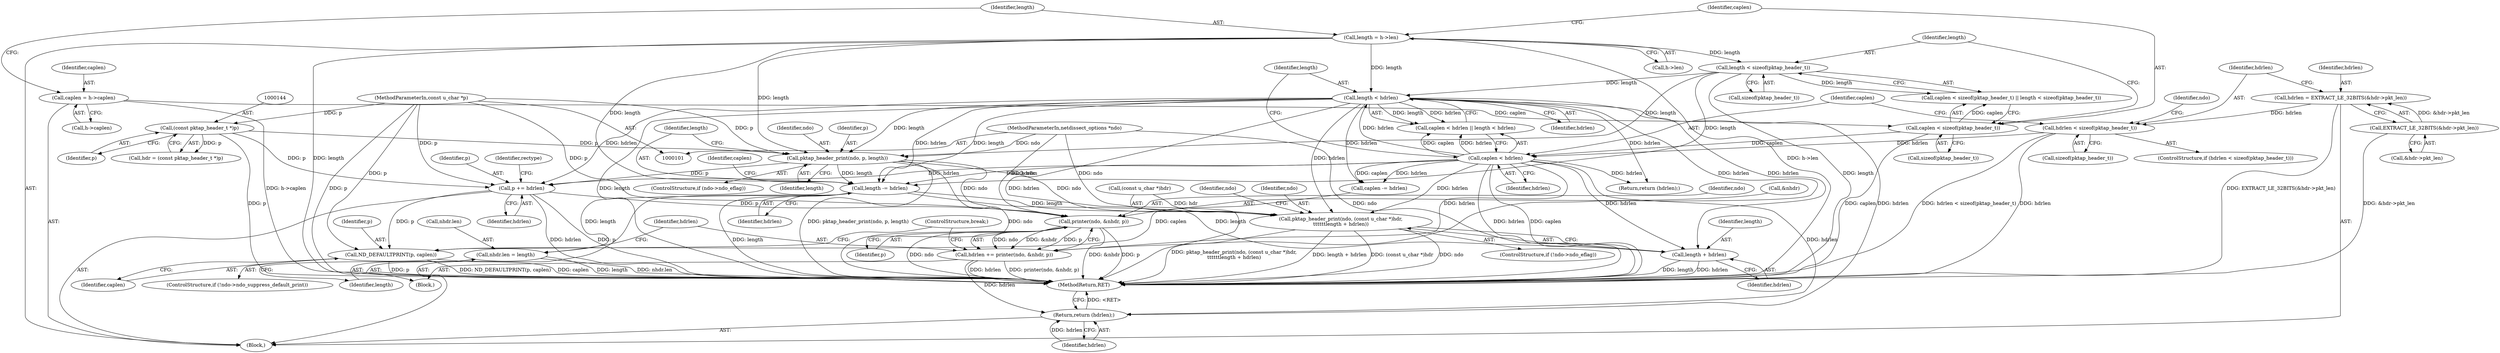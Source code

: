 digraph "0_tcpdump_ca336198e8bebccc18502de27672fdbd6eb34856@pointer" {
"1000191" [label="(Call,pktap_header_print(ndo, p, length))"];
"1000102" [label="(MethodParameterIn,netdissect_options *ndo)"];
"1000143" [label="(Call,(const pktap_header_t *)p)"];
"1000104" [label="(MethodParameterIn,const u_char *p)"];
"1000130" [label="(Call,length < sizeof(pktap_header_t))"];
"1000116" [label="(Call,length = h->len)"];
"1000177" [label="(Call,length < hdrlen)"];
"1000174" [label="(Call,caplen < hdrlen)"];
"1000126" [label="(Call,caplen < sizeof(pktap_header_t))"];
"1000110" [label="(Call,caplen = h->caplen)"];
"1000161" [label="(Call,hdrlen < sizeof(pktap_header_t))"];
"1000153" [label="(Call,hdrlen = EXTRACT_LE_32BITS(&hdr->pkt_len))"];
"1000155" [label="(Call,EXTRACT_LE_32BITS(&hdr->pkt_len))"];
"1000195" [label="(Call,length -= hdrlen)"];
"1000238" [label="(Call,nhdr.len = length)"];
"1000257" [label="(Call,pktap_header_print(ndo, (const u_char *)hdr,\n\t\t\t\t\t\tlength + hdrlen))"];
"1000262" [label="(Call,length + hdrlen)"];
"1000201" [label="(Call,p += hdrlen)"];
"1000245" [label="(Call,printer(ndo, &nhdr, p))"];
"1000243" [label="(Call,hdrlen += printer(ndo, &nhdr, p))"];
"1000274" [label="(Return,return (hdrlen);)"];
"1000270" [label="(Call,ND_DEFAULTPRINT(p, caplen))"];
"1000246" [label="(Identifier,ndo)"];
"1000175" [label="(Identifier,caplen)"];
"1000244" [label="(Identifier,hdrlen)"];
"1000154" [label="(Identifier,hdrlen)"];
"1000195" [label="(Call,length -= hdrlen)"];
"1000141" [label="(Call,hdr = (const pktap_header_t *)p)"];
"1000228" [label="(Block,)"];
"1000162" [label="(Identifier,hdrlen)"];
"1000259" [label="(Call,(const u_char *)hdr)"];
"1000117" [label="(Identifier,length)"];
"1000205" [label="(Identifier,rectype)"];
"1000249" [label="(Identifier,p)"];
"1000105" [label="(Block,)"];
"1000268" [label="(Identifier,ndo)"];
"1000272" [label="(Identifier,caplen)"];
"1000110" [label="(Call,caplen = h->caplen)"];
"1000153" [label="(Call,hdrlen = EXTRACT_LE_32BITS(&hdr->pkt_len))"];
"1000168" [label="(Identifier,ndo)"];
"1000156" [label="(Call,&hdr->pkt_len)"];
"1000242" [label="(Identifier,length)"];
"1000163" [label="(Call,sizeof(pktap_header_t))"];
"1000273" [label="(ControlStructure,break;)"];
"1000118" [label="(Call,h->len)"];
"1000173" [label="(Call,caplen < hdrlen || length < hdrlen)"];
"1000155" [label="(Call,EXTRACT_LE_32BITS(&hdr->pkt_len))"];
"1000265" [label="(ControlStructure,if (!ndo->ndo_suppress_default_print))"];
"1000203" [label="(Identifier,hdrlen)"];
"1000161" [label="(Call,hdrlen < sizeof(pktap_header_t))"];
"1000176" [label="(Identifier,hdrlen)"];
"1000177" [label="(Call,length < hdrlen)"];
"1000270" [label="(Call,ND_DEFAULTPRINT(p, caplen))"];
"1000258" [label="(Identifier,ndo)"];
"1000192" [label="(Identifier,ndo)"];
"1000257" [label="(Call,pktap_header_print(ndo, (const u_char *)hdr,\n\t\t\t\t\t\tlength + hdrlen))"];
"1000239" [label="(Call,nhdr.len)"];
"1000111" [label="(Identifier,caplen)"];
"1000174" [label="(Call,caplen < hdrlen)"];
"1000160" [label="(ControlStructure,if (hdrlen < sizeof(pktap_header_t)))"];
"1000275" [label="(Identifier,hdrlen)"];
"1000185" [label="(Return,return (hdrlen);)"];
"1000131" [label="(Identifier,length)"];
"1000112" [label="(Call,h->caplen)"];
"1000198" [label="(Call,caplen -= hdrlen)"];
"1000252" [label="(ControlStructure,if (!ndo->ndo_eflag))"];
"1000274" [label="(Return,return (hdrlen);)"];
"1000202" [label="(Identifier,p)"];
"1000197" [label="(Identifier,hdrlen)"];
"1000145" [label="(Identifier,p)"];
"1000276" [label="(MethodReturn,RET)"];
"1000104" [label="(MethodParameterIn,const u_char *p)"];
"1000193" [label="(Identifier,p)"];
"1000187" [label="(ControlStructure,if (ndo->ndo_eflag))"];
"1000128" [label="(Call,sizeof(pktap_header_t))"];
"1000271" [label="(Identifier,p)"];
"1000126" [label="(Call,caplen < sizeof(pktap_header_t))"];
"1000196" [label="(Identifier,length)"];
"1000199" [label="(Identifier,caplen)"];
"1000102" [label="(MethodParameterIn,netdissect_options *ndo)"];
"1000201" [label="(Call,p += hdrlen)"];
"1000125" [label="(Call,caplen < sizeof(pktap_header_t) || length < sizeof(pktap_header_t))"];
"1000132" [label="(Call,sizeof(pktap_header_t))"];
"1000116" [label="(Call,length = h->len)"];
"1000178" [label="(Identifier,length)"];
"1000238" [label="(Call,nhdr.len = length)"];
"1000263" [label="(Identifier,length)"];
"1000127" [label="(Identifier,caplen)"];
"1000247" [label="(Call,&nhdr)"];
"1000191" [label="(Call,pktap_header_print(ndo, p, length))"];
"1000264" [label="(Identifier,hdrlen)"];
"1000130" [label="(Call,length < sizeof(pktap_header_t))"];
"1000143" [label="(Call,(const pktap_header_t *)p)"];
"1000245" [label="(Call,printer(ndo, &nhdr, p))"];
"1000243" [label="(Call,hdrlen += printer(ndo, &nhdr, p))"];
"1000194" [label="(Identifier,length)"];
"1000179" [label="(Identifier,hdrlen)"];
"1000262" [label="(Call,length + hdrlen)"];
"1000191" -> "1000187"  [label="AST: "];
"1000191" -> "1000194"  [label="CFG: "];
"1000192" -> "1000191"  [label="AST: "];
"1000193" -> "1000191"  [label="AST: "];
"1000194" -> "1000191"  [label="AST: "];
"1000196" -> "1000191"  [label="CFG: "];
"1000191" -> "1000276"  [label="DDG: pktap_header_print(ndo, p, length)"];
"1000191" -> "1000276"  [label="DDG: ndo"];
"1000102" -> "1000191"  [label="DDG: ndo"];
"1000143" -> "1000191"  [label="DDG: p"];
"1000104" -> "1000191"  [label="DDG: p"];
"1000130" -> "1000191"  [label="DDG: length"];
"1000177" -> "1000191"  [label="DDG: length"];
"1000116" -> "1000191"  [label="DDG: length"];
"1000191" -> "1000195"  [label="DDG: length"];
"1000191" -> "1000201"  [label="DDG: p"];
"1000191" -> "1000245"  [label="DDG: ndo"];
"1000191" -> "1000257"  [label="DDG: ndo"];
"1000102" -> "1000101"  [label="AST: "];
"1000102" -> "1000276"  [label="DDG: ndo"];
"1000102" -> "1000245"  [label="DDG: ndo"];
"1000102" -> "1000257"  [label="DDG: ndo"];
"1000143" -> "1000141"  [label="AST: "];
"1000143" -> "1000145"  [label="CFG: "];
"1000144" -> "1000143"  [label="AST: "];
"1000145" -> "1000143"  [label="AST: "];
"1000141" -> "1000143"  [label="CFG: "];
"1000143" -> "1000276"  [label="DDG: p"];
"1000143" -> "1000141"  [label="DDG: p"];
"1000104" -> "1000143"  [label="DDG: p"];
"1000143" -> "1000201"  [label="DDG: p"];
"1000104" -> "1000101"  [label="AST: "];
"1000104" -> "1000276"  [label="DDG: p"];
"1000104" -> "1000201"  [label="DDG: p"];
"1000104" -> "1000245"  [label="DDG: p"];
"1000104" -> "1000270"  [label="DDG: p"];
"1000130" -> "1000125"  [label="AST: "];
"1000130" -> "1000132"  [label="CFG: "];
"1000131" -> "1000130"  [label="AST: "];
"1000132" -> "1000130"  [label="AST: "];
"1000125" -> "1000130"  [label="CFG: "];
"1000130" -> "1000276"  [label="DDG: length"];
"1000130" -> "1000125"  [label="DDG: length"];
"1000116" -> "1000130"  [label="DDG: length"];
"1000130" -> "1000177"  [label="DDG: length"];
"1000130" -> "1000195"  [label="DDG: length"];
"1000116" -> "1000105"  [label="AST: "];
"1000116" -> "1000118"  [label="CFG: "];
"1000117" -> "1000116"  [label="AST: "];
"1000118" -> "1000116"  [label="AST: "];
"1000127" -> "1000116"  [label="CFG: "];
"1000116" -> "1000276"  [label="DDG: length"];
"1000116" -> "1000276"  [label="DDG: h->len"];
"1000116" -> "1000177"  [label="DDG: length"];
"1000116" -> "1000195"  [label="DDG: length"];
"1000177" -> "1000173"  [label="AST: "];
"1000177" -> "1000179"  [label="CFG: "];
"1000178" -> "1000177"  [label="AST: "];
"1000179" -> "1000177"  [label="AST: "];
"1000173" -> "1000177"  [label="CFG: "];
"1000177" -> "1000276"  [label="DDG: length"];
"1000177" -> "1000276"  [label="DDG: hdrlen"];
"1000177" -> "1000173"  [label="DDG: length"];
"1000177" -> "1000173"  [label="DDG: hdrlen"];
"1000174" -> "1000177"  [label="DDG: hdrlen"];
"1000177" -> "1000185"  [label="DDG: hdrlen"];
"1000177" -> "1000195"  [label="DDG: hdrlen"];
"1000177" -> "1000195"  [label="DDG: length"];
"1000177" -> "1000198"  [label="DDG: hdrlen"];
"1000177" -> "1000201"  [label="DDG: hdrlen"];
"1000177" -> "1000243"  [label="DDG: hdrlen"];
"1000177" -> "1000257"  [label="DDG: hdrlen"];
"1000177" -> "1000262"  [label="DDG: hdrlen"];
"1000177" -> "1000274"  [label="DDG: hdrlen"];
"1000174" -> "1000173"  [label="AST: "];
"1000174" -> "1000176"  [label="CFG: "];
"1000175" -> "1000174"  [label="AST: "];
"1000176" -> "1000174"  [label="AST: "];
"1000178" -> "1000174"  [label="CFG: "];
"1000173" -> "1000174"  [label="CFG: "];
"1000174" -> "1000276"  [label="DDG: hdrlen"];
"1000174" -> "1000276"  [label="DDG: caplen"];
"1000174" -> "1000173"  [label="DDG: caplen"];
"1000174" -> "1000173"  [label="DDG: hdrlen"];
"1000126" -> "1000174"  [label="DDG: caplen"];
"1000161" -> "1000174"  [label="DDG: hdrlen"];
"1000174" -> "1000185"  [label="DDG: hdrlen"];
"1000174" -> "1000195"  [label="DDG: hdrlen"];
"1000174" -> "1000198"  [label="DDG: hdrlen"];
"1000174" -> "1000198"  [label="DDG: caplen"];
"1000174" -> "1000201"  [label="DDG: hdrlen"];
"1000174" -> "1000243"  [label="DDG: hdrlen"];
"1000174" -> "1000257"  [label="DDG: hdrlen"];
"1000174" -> "1000262"  [label="DDG: hdrlen"];
"1000174" -> "1000274"  [label="DDG: hdrlen"];
"1000126" -> "1000125"  [label="AST: "];
"1000126" -> "1000128"  [label="CFG: "];
"1000127" -> "1000126"  [label="AST: "];
"1000128" -> "1000126"  [label="AST: "];
"1000131" -> "1000126"  [label="CFG: "];
"1000125" -> "1000126"  [label="CFG: "];
"1000126" -> "1000276"  [label="DDG: caplen"];
"1000126" -> "1000125"  [label="DDG: caplen"];
"1000110" -> "1000126"  [label="DDG: caplen"];
"1000110" -> "1000105"  [label="AST: "];
"1000110" -> "1000112"  [label="CFG: "];
"1000111" -> "1000110"  [label="AST: "];
"1000112" -> "1000110"  [label="AST: "];
"1000117" -> "1000110"  [label="CFG: "];
"1000110" -> "1000276"  [label="DDG: h->caplen"];
"1000161" -> "1000160"  [label="AST: "];
"1000161" -> "1000163"  [label="CFG: "];
"1000162" -> "1000161"  [label="AST: "];
"1000163" -> "1000161"  [label="AST: "];
"1000168" -> "1000161"  [label="CFG: "];
"1000175" -> "1000161"  [label="CFG: "];
"1000161" -> "1000276"  [label="DDG: hdrlen"];
"1000161" -> "1000276"  [label="DDG: hdrlen < sizeof(pktap_header_t)"];
"1000153" -> "1000161"  [label="DDG: hdrlen"];
"1000153" -> "1000105"  [label="AST: "];
"1000153" -> "1000155"  [label="CFG: "];
"1000154" -> "1000153"  [label="AST: "];
"1000155" -> "1000153"  [label="AST: "];
"1000162" -> "1000153"  [label="CFG: "];
"1000153" -> "1000276"  [label="DDG: EXTRACT_LE_32BITS(&hdr->pkt_len)"];
"1000155" -> "1000153"  [label="DDG: &hdr->pkt_len"];
"1000155" -> "1000156"  [label="CFG: "];
"1000156" -> "1000155"  [label="AST: "];
"1000155" -> "1000276"  [label="DDG: &hdr->pkt_len"];
"1000195" -> "1000105"  [label="AST: "];
"1000195" -> "1000197"  [label="CFG: "];
"1000196" -> "1000195"  [label="AST: "];
"1000197" -> "1000195"  [label="AST: "];
"1000199" -> "1000195"  [label="CFG: "];
"1000195" -> "1000276"  [label="DDG: length"];
"1000195" -> "1000238"  [label="DDG: length"];
"1000195" -> "1000257"  [label="DDG: length"];
"1000195" -> "1000262"  [label="DDG: length"];
"1000238" -> "1000228"  [label="AST: "];
"1000238" -> "1000242"  [label="CFG: "];
"1000239" -> "1000238"  [label="AST: "];
"1000242" -> "1000238"  [label="AST: "];
"1000244" -> "1000238"  [label="CFG: "];
"1000238" -> "1000276"  [label="DDG: nhdr.len"];
"1000238" -> "1000276"  [label="DDG: length"];
"1000257" -> "1000252"  [label="AST: "];
"1000257" -> "1000262"  [label="CFG: "];
"1000258" -> "1000257"  [label="AST: "];
"1000259" -> "1000257"  [label="AST: "];
"1000262" -> "1000257"  [label="AST: "];
"1000268" -> "1000257"  [label="CFG: "];
"1000257" -> "1000276"  [label="DDG: length + hdrlen"];
"1000257" -> "1000276"  [label="DDG: (const u_char *)hdr"];
"1000257" -> "1000276"  [label="DDG: ndo"];
"1000257" -> "1000276"  [label="DDG: pktap_header_print(ndo, (const u_char *)hdr,\n\t\t\t\t\t\tlength + hdrlen)"];
"1000259" -> "1000257"  [label="DDG: hdr"];
"1000262" -> "1000264"  [label="CFG: "];
"1000263" -> "1000262"  [label="AST: "];
"1000264" -> "1000262"  [label="AST: "];
"1000262" -> "1000276"  [label="DDG: length"];
"1000262" -> "1000276"  [label="DDG: hdrlen"];
"1000201" -> "1000105"  [label="AST: "];
"1000201" -> "1000203"  [label="CFG: "];
"1000202" -> "1000201"  [label="AST: "];
"1000203" -> "1000201"  [label="AST: "];
"1000205" -> "1000201"  [label="CFG: "];
"1000201" -> "1000276"  [label="DDG: hdrlen"];
"1000201" -> "1000276"  [label="DDG: p"];
"1000201" -> "1000245"  [label="DDG: p"];
"1000201" -> "1000270"  [label="DDG: p"];
"1000245" -> "1000243"  [label="AST: "];
"1000245" -> "1000249"  [label="CFG: "];
"1000246" -> "1000245"  [label="AST: "];
"1000247" -> "1000245"  [label="AST: "];
"1000249" -> "1000245"  [label="AST: "];
"1000243" -> "1000245"  [label="CFG: "];
"1000245" -> "1000276"  [label="DDG: ndo"];
"1000245" -> "1000276"  [label="DDG: &nhdr"];
"1000245" -> "1000276"  [label="DDG: p"];
"1000245" -> "1000243"  [label="DDG: ndo"];
"1000245" -> "1000243"  [label="DDG: &nhdr"];
"1000245" -> "1000243"  [label="DDG: p"];
"1000243" -> "1000228"  [label="AST: "];
"1000244" -> "1000243"  [label="AST: "];
"1000273" -> "1000243"  [label="CFG: "];
"1000243" -> "1000276"  [label="DDG: hdrlen"];
"1000243" -> "1000276"  [label="DDG: printer(ndo, &nhdr, p)"];
"1000243" -> "1000274"  [label="DDG: hdrlen"];
"1000274" -> "1000105"  [label="AST: "];
"1000274" -> "1000275"  [label="CFG: "];
"1000275" -> "1000274"  [label="AST: "];
"1000276" -> "1000274"  [label="CFG: "];
"1000274" -> "1000276"  [label="DDG: <RET>"];
"1000275" -> "1000274"  [label="DDG: hdrlen"];
"1000270" -> "1000265"  [label="AST: "];
"1000270" -> "1000272"  [label="CFG: "];
"1000271" -> "1000270"  [label="AST: "];
"1000272" -> "1000270"  [label="AST: "];
"1000273" -> "1000270"  [label="CFG: "];
"1000270" -> "1000276"  [label="DDG: ND_DEFAULTPRINT(p, caplen)"];
"1000270" -> "1000276"  [label="DDG: caplen"];
"1000270" -> "1000276"  [label="DDG: p"];
"1000198" -> "1000270"  [label="DDG: caplen"];
}
